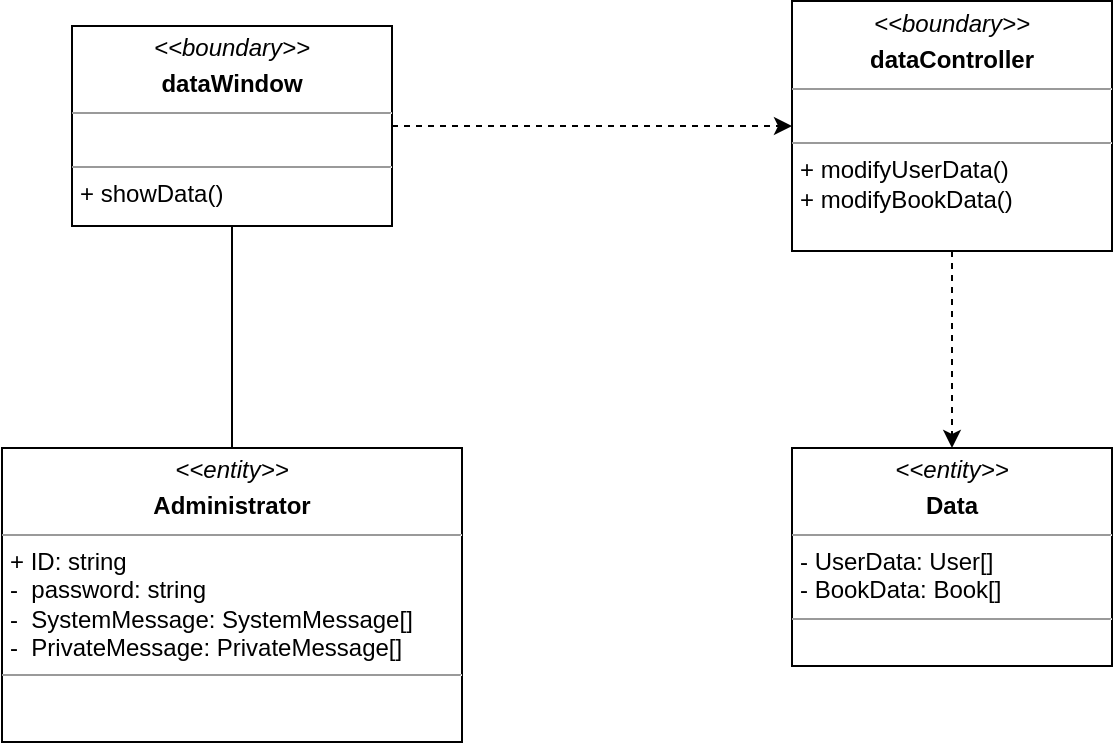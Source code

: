 <mxfile version="10.6.9" type="device"><diagram id="_aABlzM13-OVeBt1SyKJ" name="第 1 页"><mxGraphModel dx="740" dy="409" grid="1" gridSize="10" guides="1" tooltips="1" connect="1" arrows="1" fold="1" page="1" pageScale="1" pageWidth="827" pageHeight="1169" math="0" shadow="0"><root><mxCell id="0"/><mxCell id="1" parent="0"/><mxCell id="9G_rPJdX-wL_P0YHU5Kw-7" style="edgeStyle=none;rounded=0;orthogonalLoop=1;jettySize=auto;html=1;endArrow=classic;endFill=1;exitX=1;exitY=0.5;exitDx=0;exitDy=0;entryX=0;entryY=0.5;entryDx=0;entryDy=0;dashed=1;" edge="1" parent="1" source="9G_rPJdX-wL_P0YHU5Kw-1" target="9G_rPJdX-wL_P0YHU5Kw-3"><mxGeometry relative="1" as="geometry"><mxPoint x="559" y="347" as="targetPoint"/></mxGeometry></mxCell><mxCell id="9G_rPJdX-wL_P0YHU5Kw-1" value="&lt;p style=&quot;margin: 0px ; margin-top: 4px ; text-align: center&quot;&gt;&lt;i&gt;&amp;lt;&amp;lt;boundary&amp;gt;&amp;gt;&lt;/i&gt;&lt;b&gt;&lt;br&gt;&lt;/b&gt;&lt;/p&gt;&lt;p style=&quot;margin: 0px ; margin-top: 4px ; text-align: center&quot;&gt;&lt;b&gt;dataWindow&lt;/b&gt;&lt;/p&gt;&lt;hr size=&quot;1&quot;&gt;&lt;p style=&quot;margin: 0px ; margin-left: 4px&quot;&gt;&lt;br&gt;&lt;/p&gt;&lt;hr size=&quot;1&quot;&gt;&lt;p style=&quot;margin: 0px ; margin-left: 4px&quot;&gt;+ showData()&amp;nbsp;&lt;/p&gt;" style="verticalAlign=top;align=left;overflow=fill;fontSize=12;fontFamily=Helvetica;html=1;" vertex="1" parent="1"><mxGeometry x="200" y="300" width="160" height="100" as="geometry"/></mxCell><mxCell id="9G_rPJdX-wL_P0YHU5Kw-9" style="edgeStyle=none;rounded=0;orthogonalLoop=1;jettySize=auto;html=1;entryX=0.5;entryY=0;entryDx=0;entryDy=0;endArrow=classic;endFill=1;dashed=1;" edge="1" parent="1" source="9G_rPJdX-wL_P0YHU5Kw-3" target="9G_rPJdX-wL_P0YHU5Kw-8"><mxGeometry relative="1" as="geometry"/></mxCell><mxCell id="9G_rPJdX-wL_P0YHU5Kw-3" value="&lt;p style=&quot;margin: 0px ; margin-top: 4px ; text-align: center&quot;&gt;&lt;i&gt;&amp;lt;&amp;lt;boundary&amp;gt;&amp;gt;&lt;/i&gt;&lt;b&gt;&lt;br&gt;&lt;/b&gt;&lt;/p&gt;&lt;p style=&quot;margin: 0px ; margin-top: 4px ; text-align: center&quot;&gt;&lt;b&gt;dataController&lt;/b&gt;&lt;/p&gt;&lt;hr size=&quot;1&quot;&gt;&lt;p style=&quot;margin: 0px ; margin-left: 4px&quot;&gt;&lt;br&gt;&lt;/p&gt;&lt;hr size=&quot;1&quot;&gt;&lt;p style=&quot;margin: 0px ; margin-left: 4px&quot;&gt;+ modifyUserData()&lt;/p&gt;&lt;p style=&quot;margin: 0px ; margin-left: 4px&quot;&gt;+ modifyBookData()&lt;/p&gt;" style="verticalAlign=top;align=left;overflow=fill;fontSize=12;fontFamily=Helvetica;html=1;" vertex="1" parent="1"><mxGeometry x="560" y="287.5" width="160" height="125" as="geometry"/></mxCell><mxCell id="9G_rPJdX-wL_P0YHU5Kw-6" style="rounded=0;orthogonalLoop=1;jettySize=auto;html=1;endArrow=none;endFill=0;" edge="1" parent="1" source="9G_rPJdX-wL_P0YHU5Kw-5" target="9G_rPJdX-wL_P0YHU5Kw-1"><mxGeometry relative="1" as="geometry"/></mxCell><mxCell id="9G_rPJdX-wL_P0YHU5Kw-5" value="&lt;p style=&quot;margin: 0px ; margin-top: 4px ; text-align: center&quot;&gt;&lt;i&gt;&amp;lt;&amp;lt;entity&amp;gt;&amp;gt;&lt;/i&gt;&lt;b&gt;&lt;br&gt;&lt;/b&gt;&lt;/p&gt;&lt;p style=&quot;margin: 0px ; margin-top: 4px ; text-align: center&quot;&gt;&lt;b&gt;Administrator&lt;/b&gt;&lt;/p&gt;&lt;hr size=&quot;1&quot;&gt;&lt;p style=&quot;margin: 0px ; margin-left: 4px&quot;&gt;+ ID: string&lt;/p&gt;&lt;p style=&quot;margin: 0px ; margin-left: 4px&quot;&gt;-&amp;nbsp; password: string&lt;/p&gt;&lt;p style=&quot;margin: 0px ; margin-left: 4px&quot;&gt;-&amp;nbsp; SystemMessage: SystemMessage[]&lt;/p&gt;&lt;p style=&quot;margin: 0px ; margin-left: 4px&quot;&gt;-&amp;nbsp; PrivateMessage: PrivateMessage[]&lt;/p&gt;&lt;hr size=&quot;1&quot;&gt;&lt;p style=&quot;margin: 0px ; margin-left: 4px&quot;&gt;&lt;br&gt;&lt;/p&gt;" style="verticalAlign=top;align=left;overflow=fill;fontSize=12;fontFamily=Helvetica;html=1;" vertex="1" parent="1"><mxGeometry x="165" y="511" width="230" height="147" as="geometry"/></mxCell><mxCell id="9G_rPJdX-wL_P0YHU5Kw-8" value="&lt;p style=&quot;margin: 0px ; margin-top: 4px ; text-align: center&quot;&gt;&lt;i&gt;&amp;lt;&amp;lt;entity&amp;gt;&amp;gt;&lt;/i&gt;&lt;b&gt;&lt;br&gt;&lt;/b&gt;&lt;/p&gt;&lt;p style=&quot;margin: 0px ; margin-top: 4px ; text-align: center&quot;&gt;&lt;b&gt;Data&lt;/b&gt;&lt;/p&gt;&lt;hr size=&quot;1&quot;&gt;&lt;p style=&quot;margin: 0px ; margin-left: 4px&quot;&gt;- UserData: User[]&lt;/p&gt;&lt;p style=&quot;margin: 0px ; margin-left: 4px&quot;&gt;- BookData: Book[]&lt;/p&gt;&lt;hr size=&quot;1&quot;&gt;&lt;p style=&quot;margin: 0px ; margin-left: 4px&quot;&gt;&lt;br&gt;&lt;/p&gt;" style="verticalAlign=top;align=left;overflow=fill;fontSize=12;fontFamily=Helvetica;html=1;" vertex="1" parent="1"><mxGeometry x="560" y="511" width="160" height="109" as="geometry"/></mxCell></root></mxGraphModel></diagram></mxfile>